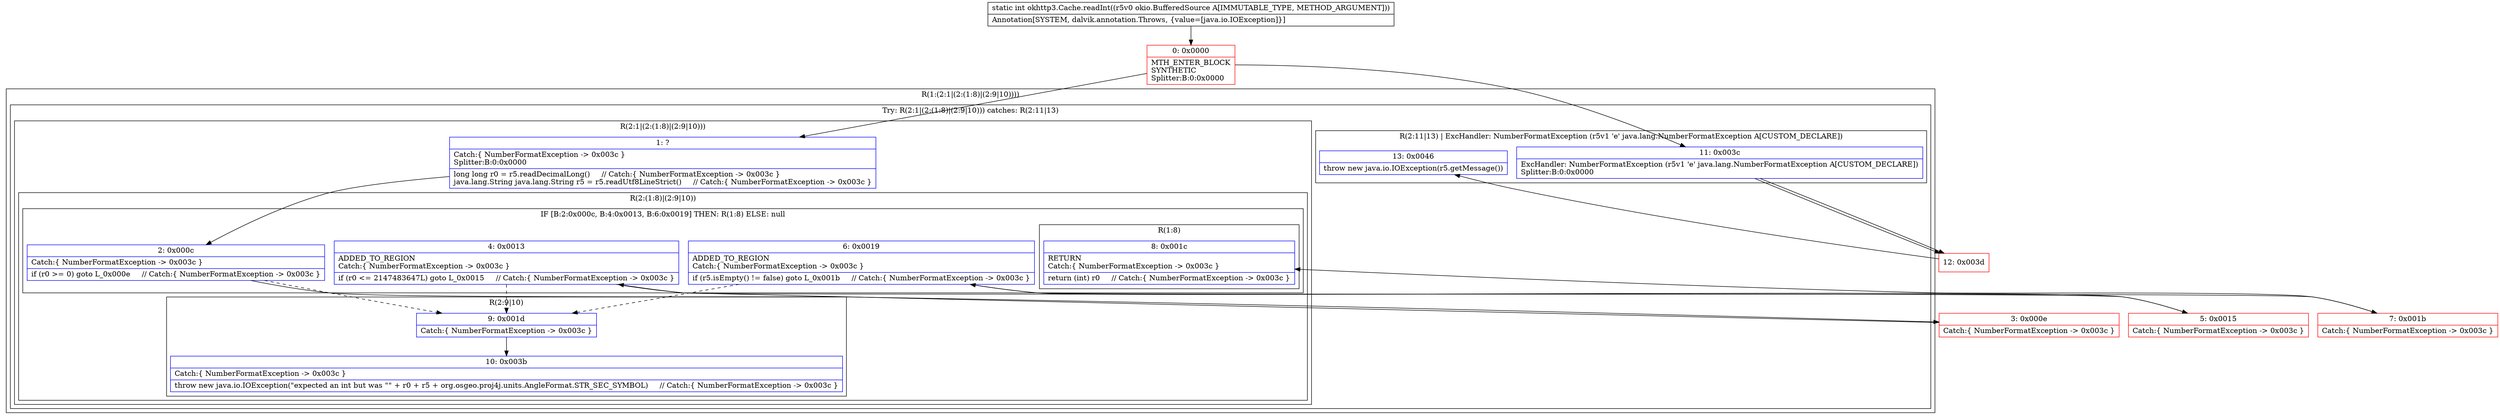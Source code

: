 digraph "CFG forokhttp3.Cache.readInt(Lokio\/BufferedSource;)I" {
subgraph cluster_Region_1533285591 {
label = "R(1:(2:1|(2:(1:8)|(2:9|10))))";
node [shape=record,color=blue];
subgraph cluster_TryCatchRegion_342744831 {
label = "Try: R(2:1|(2:(1:8)|(2:9|10))) catches: R(2:11|13)";
node [shape=record,color=blue];
subgraph cluster_Region_1886876454 {
label = "R(2:1|(2:(1:8)|(2:9|10)))";
node [shape=record,color=blue];
Node_1 [shape=record,label="{1\:\ ?|Catch:\{ NumberFormatException \-\> 0x003c \}\lSplitter:B:0:0x0000\l|long long r0 = r5.readDecimalLong()     \/\/ Catch:\{ NumberFormatException \-\> 0x003c \}\ljava.lang.String java.lang.String r5 = r5.readUtf8LineStrict()     \/\/ Catch:\{ NumberFormatException \-\> 0x003c \}\l}"];
subgraph cluster_Region_1335982174 {
label = "R(2:(1:8)|(2:9|10))";
node [shape=record,color=blue];
subgraph cluster_IfRegion_1826445915 {
label = "IF [B:2:0x000c, B:4:0x0013, B:6:0x0019] THEN: R(1:8) ELSE: null";
node [shape=record,color=blue];
Node_2 [shape=record,label="{2\:\ 0x000c|Catch:\{ NumberFormatException \-\> 0x003c \}\l|if (r0 \>= 0) goto L_0x000e     \/\/ Catch:\{ NumberFormatException \-\> 0x003c \}\l}"];
Node_4 [shape=record,label="{4\:\ 0x0013|ADDED_TO_REGION\lCatch:\{ NumberFormatException \-\> 0x003c \}\l|if (r0 \<= 2147483647L) goto L_0x0015     \/\/ Catch:\{ NumberFormatException \-\> 0x003c \}\l}"];
Node_6 [shape=record,label="{6\:\ 0x0019|ADDED_TO_REGION\lCatch:\{ NumberFormatException \-\> 0x003c \}\l|if (r5.isEmpty() != false) goto L_0x001b     \/\/ Catch:\{ NumberFormatException \-\> 0x003c \}\l}"];
subgraph cluster_Region_533306770 {
label = "R(1:8)";
node [shape=record,color=blue];
Node_8 [shape=record,label="{8\:\ 0x001c|RETURN\lCatch:\{ NumberFormatException \-\> 0x003c \}\l|return (int) r0     \/\/ Catch:\{ NumberFormatException \-\> 0x003c \}\l}"];
}
}
subgraph cluster_Region_77927208 {
label = "R(2:9|10)";
node [shape=record,color=blue];
Node_9 [shape=record,label="{9\:\ 0x001d|Catch:\{ NumberFormatException \-\> 0x003c \}\l}"];
Node_10 [shape=record,label="{10\:\ 0x003b|Catch:\{ NumberFormatException \-\> 0x003c \}\l|throw new java.io.IOException(\"expected an int but was \"\" + r0 + r5 + org.osgeo.proj4j.units.AngleFormat.STR_SEC_SYMBOL)     \/\/ Catch:\{ NumberFormatException \-\> 0x003c \}\l}"];
}
}
}
subgraph cluster_Region_333121681 {
label = "R(2:11|13) | ExcHandler: NumberFormatException (r5v1 'e' java.lang.NumberFormatException A[CUSTOM_DECLARE])\l";
node [shape=record,color=blue];
Node_11 [shape=record,label="{11\:\ 0x003c|ExcHandler: NumberFormatException (r5v1 'e' java.lang.NumberFormatException A[CUSTOM_DECLARE])\lSplitter:B:0:0x0000\l}"];
Node_13 [shape=record,label="{13\:\ 0x0046|throw new java.io.IOException(r5.getMessage())\l}"];
}
}
}
subgraph cluster_Region_333121681 {
label = "R(2:11|13) | ExcHandler: NumberFormatException (r5v1 'e' java.lang.NumberFormatException A[CUSTOM_DECLARE])\l";
node [shape=record,color=blue];
Node_11 [shape=record,label="{11\:\ 0x003c|ExcHandler: NumberFormatException (r5v1 'e' java.lang.NumberFormatException A[CUSTOM_DECLARE])\lSplitter:B:0:0x0000\l}"];
Node_13 [shape=record,label="{13\:\ 0x0046|throw new java.io.IOException(r5.getMessage())\l}"];
}
Node_0 [shape=record,color=red,label="{0\:\ 0x0000|MTH_ENTER_BLOCK\lSYNTHETIC\lSplitter:B:0:0x0000\l}"];
Node_3 [shape=record,color=red,label="{3\:\ 0x000e|Catch:\{ NumberFormatException \-\> 0x003c \}\l}"];
Node_5 [shape=record,color=red,label="{5\:\ 0x0015|Catch:\{ NumberFormatException \-\> 0x003c \}\l}"];
Node_7 [shape=record,color=red,label="{7\:\ 0x001b|Catch:\{ NumberFormatException \-\> 0x003c \}\l}"];
Node_12 [shape=record,color=red,label="{12\:\ 0x003d}"];
MethodNode[shape=record,label="{static int okhttp3.Cache.readInt((r5v0 okio.BufferedSource A[IMMUTABLE_TYPE, METHOD_ARGUMENT]))  | Annotation[SYSTEM, dalvik.annotation.Throws, \{value=[java.io.IOException]\}]\l}"];
MethodNode -> Node_0;
Node_1 -> Node_2;
Node_2 -> Node_3;
Node_2 -> Node_9[style=dashed];
Node_4 -> Node_5;
Node_4 -> Node_9[style=dashed];
Node_6 -> Node_7;
Node_6 -> Node_9[style=dashed];
Node_9 -> Node_10;
Node_11 -> Node_12;
Node_11 -> Node_12;
Node_0 -> Node_1;
Node_0 -> Node_11;
Node_3 -> Node_4;
Node_5 -> Node_6;
Node_7 -> Node_8;
Node_12 -> Node_13;
}

